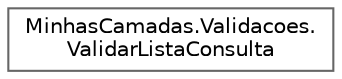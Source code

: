 digraph "Graphical Class Hierarchy"
{
 // LATEX_PDF_SIZE
  bgcolor="transparent";
  edge [fontname=Helvetica,fontsize=10,labelfontname=Helvetica,labelfontsize=10];
  node [fontname=Helvetica,fontsize=10,shape=box,height=0.2,width=0.4];
  rankdir="LR";
  Node0 [id="Node000000",label="MinhasCamadas.Validacoes.\lValidarListaConsulta",height=0.2,width=0.4,color="grey40", fillcolor="white", style="filled",URL="$class_minhas_camadas_1_1_validacoes_1_1_validar_lista_consulta.html",tooltip="Purpose: Created by: gonca Created on: 12/17/2024 7:40:56 PM."];
}
